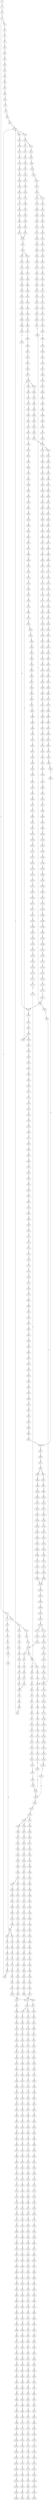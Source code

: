 strict digraph  {
	S0 -> S1 [ label = C ];
	S1 -> S2 [ label = A ];
	S2 -> S3 [ label = C ];
	S3 -> S4 [ label = A ];
	S3 -> S5 [ label = C ];
	S4 -> S6 [ label = C ];
	S5 -> S7 [ label = C ];
	S5 -> S8 [ label = G ];
	S6 -> S9 [ label = G ];
	S7 -> S10 [ label = T ];
	S8 -> S11 [ label = A ];
	S9 -> S12 [ label = C ];
	S10 -> S13 [ label = G ];
	S11 -> S14 [ label = A ];
	S11 -> S15 [ label = G ];
	S12 -> S16 [ label = T ];
	S13 -> S17 [ label = T ];
	S14 -> S18 [ label = T ];
	S15 -> S19 [ label = T ];
	S16 -> S20 [ label = C ];
	S17 -> S21 [ label = C ];
	S18 -> S22 [ label = C ];
	S19 -> S23 [ label = C ];
	S20 -> S24 [ label = C ];
	S21 -> S25 [ label = C ];
	S22 -> S26 [ label = C ];
	S23 -> S27 [ label = C ];
	S24 -> S28 [ label = T ];
	S25 -> S29 [ label = T ];
	S26 -> S30 [ label = T ];
	S27 -> S31 [ label = A ];
	S27 -> S32 [ label = T ];
	S28 -> S33 [ label = A ];
	S29 -> S34 [ label = T ];
	S30 -> S35 [ label = C ];
	S31 -> S36 [ label = G ];
	S32 -> S37 [ label = C ];
	S33 -> S38 [ label = G ];
	S34 -> S39 [ label = G ];
	S35 -> S40 [ label = G ];
	S36 -> S41 [ label = T ];
	S36 -> S42 [ label = C ];
	S37 -> S43 [ label = G ];
	S38 -> S44 [ label = A ];
	S39 -> S45 [ label = A ];
	S39 -> S46 [ label = T ];
	S40 -> S47 [ label = A ];
	S41 -> S48 [ label = A ];
	S42 -> S49 [ label = T ];
	S43 -> S50 [ label = A ];
	S44 -> S51 [ label = A ];
	S45 -> S52 [ label = A ];
	S46 -> S53 [ label = A ];
	S47 -> S54 [ label = A ];
	S48 -> S55 [ label = G ];
	S49 -> S56 [ label = T ];
	S50 -> S57 [ label = A ];
	S51 -> S58 [ label = C ];
	S52 -> S59 [ label = C ];
	S53 -> S60 [ label = G ];
	S54 -> S61 [ label = C ];
	S55 -> S62 [ label = G ];
	S56 -> S63 [ label = C ];
	S57 -> S64 [ label = C ];
	S58 -> S65 [ label = T ];
	S59 -> S66 [ label = T ];
	S60 -> S67 [ label = G ];
	S61 -> S68 [ label = T ];
	S62 -> S69 [ label = G ];
	S63 -> S70 [ label = A ];
	S64 -> S68 [ label = T ];
	S65 -> S71 [ label = T ];
	S66 -> S72 [ label = T ];
	S67 -> S73 [ label = A ];
	S68 -> S74 [ label = T ];
	S69 -> S75 [ label = T ];
	S70 -> S76 [ label = C ];
	S71 -> S77 [ label = C ];
	S72 -> S78 [ label = C ];
	S73 -> S79 [ label = G ];
	S74 -> S80 [ label = C ];
	S75 -> S81 [ label = C ];
	S76 -> S82 [ label = G ];
	S77 -> S83 [ label = A ];
	S78 -> S84 [ label = A ];
	S79 -> S85 [ label = A ];
	S80 -> S86 [ label = A ];
	S81 -> S87 [ label = A ];
	S82 -> S88 [ label = C ];
	S83 -> S89 [ label = A ];
	S84 -> S90 [ label = A ];
	S85 -> S91 [ label = G ];
	S86 -> S92 [ label = A ];
	S87 -> S93 [ label = C ];
	S88 -> S94 [ label = C ];
	S89 -> S95 [ label = C ];
	S90 -> S95 [ label = C ];
	S91 -> S96 [ label = G ];
	S92 -> S95 [ label = C ];
	S93 -> S97 [ label = T ];
	S94 -> S98 [ label = C ];
	S95 -> S99 [ label = C ];
	S95 -> S100 [ label = T ];
	S96 -> S101 [ label = T ];
	S97 -> S102 [ label = C ];
	S98 -> S103 [ label = T ];
	S99 -> S104 [ label = G ];
	S100 -> S105 [ label = G ];
	S101 -> S106 [ label = C ];
	S102 -> S107 [ label = G ];
	S103 -> S108 [ label = T ];
	S104 -> S109 [ label = G ];
	S105 -> S110 [ label = G ];
	S105 -> S111 [ label = C ];
	S106 -> S112 [ label = C ];
	S107 -> S113 [ label = C ];
	S108 -> S114 [ label = C ];
	S109 -> S115 [ label = C ];
	S110 -> S116 [ label = C ];
	S111 -> S117 [ label = C ];
	S112 -> S118 [ label = C ];
	S113 -> S119 [ label = T ];
	S114 -> S120 [ label = A ];
	S115 -> S121 [ label = C ];
	S116 -> S122 [ label = C ];
	S117 -> S123 [ label = C ];
	S118 -> S124 [ label = A ];
	S118 -> S125 [ label = G ];
	S119 -> S126 [ label = T ];
	S120 -> S127 [ label = T ];
	S121 -> S128 [ label = C ];
	S122 -> S129 [ label = C ];
	S123 -> S130 [ label = T ];
	S124 -> S131 [ label = G ];
	S125 -> S132 [ label = G ];
	S126 -> S133 [ label = C ];
	S127 -> S134 [ label = C ];
	S128 -> S135 [ label = A ];
	S129 -> S136 [ label = A ];
	S130 -> S137 [ label = A ];
	S131 -> S138 [ label = A ];
	S132 -> S139 [ label = A ];
	S133 -> S140 [ label = A ];
	S134 -> S141 [ label = C ];
	S135 -> S142 [ label = G ];
	S136 -> S143 [ label = G ];
	S137 -> S144 [ label = G ];
	S138 -> S145 [ label = G ];
	S139 -> S146 [ label = G ];
	S140 -> S147 [ label = T ];
	S141 -> S148 [ label = A ];
	S142 -> S149 [ label = T ];
	S143 -> S150 [ label = G ];
	S144 -> S151 [ label = G ];
	S145 -> S152 [ label = C ];
	S146 -> S153 [ label = G ];
	S147 -> S154 [ label = C ];
	S148 -> S155 [ label = G ];
	S149 -> S156 [ label = T ];
	S150 -> S157 [ label = T ];
	S151 -> S158 [ label = T ];
	S152 -> S159 [ label = C ];
	S153 -> S160 [ label = C ];
	S154 -> S161 [ label = C ];
	S155 -> S162 [ label = A ];
	S156 -> S163 [ label = G ];
	S157 -> S164 [ label = G ];
	S158 -> S165 [ label = G ];
	S159 -> S166 [ label = A ];
	S160 -> S167 [ label = G ];
	S161 -> S168 [ label = A ];
	S162 -> S169 [ label = A ];
	S163 -> S170 [ label = T ];
	S164 -> S171 [ label = C ];
	S164 -> S172 [ label = G ];
	S165 -> S173 [ label = T ];
	S166 -> S174 [ label = C ];
	S167 -> S175 [ label = T ];
	S168 -> S155 [ label = G ];
	S169 -> S176 [ label = C ];
	S170 -> S177 [ label = G ];
	S171 -> S178 [ label = G ];
	S172 -> S179 [ label = G ];
	S173 -> S180 [ label = G ];
	S174 -> S181 [ label = G ];
	S175 -> S182 [ label = G ];
	S176 -> S183 [ label = C ];
	S177 -> S184 [ label = C ];
	S178 -> S185 [ label = C ];
	S179 -> S186 [ label = C ];
	S180 -> S187 [ label = C ];
	S181 -> S188 [ label = G ];
	S182 -> S189 [ label = G ];
	S183 -> S190 [ label = A ];
	S183 -> S191 [ label = G ];
	S184 -> S192 [ label = G ];
	S185 -> S193 [ label = G ];
	S186 -> S194 [ label = T ];
	S187 -> S195 [ label = G ];
	S188 -> S196 [ label = T ];
	S189 -> S197 [ label = T ];
	S190 -> S198 [ label = G ];
	S190 -> S199 [ label = C ];
	S191 -> S200 [ label = G ];
	S192 -> S201 [ label = T ];
	S193 -> S202 [ label = T ];
	S194 -> S203 [ label = T ];
	S195 -> S204 [ label = T ];
	S196 -> S205 [ label = T ];
	S197 -> S206 [ label = A ];
	S198 -> S207 [ label = A ];
	S199 -> S208 [ label = C ];
	S200 -> S209 [ label = A ];
	S201 -> S210 [ label = C ];
	S202 -> S211 [ label = C ];
	S203 -> S212 [ label = C ];
	S204 -> S213 [ label = C ];
	S205 -> S214 [ label = A ];
	S206 -> S215 [ label = T ];
	S207 -> S216 [ label = C ];
	S208 -> S217 [ label = A ];
	S209 -> S218 [ label = C ];
	S210 -> S219 [ label = G ];
	S211 -> S220 [ label = G ];
	S212 -> S221 [ label = G ];
	S213 -> S222 [ label = G ];
	S214 -> S223 [ label = C ];
	S215 -> S224 [ label = G ];
	S216 -> S225 [ label = T ];
	S217 -> S226 [ label = C ];
	S218 -> S227 [ label = G ];
	S219 -> S228 [ label = A ];
	S220 -> S229 [ label = T ];
	S221 -> S230 [ label = A ];
	S222 -> S228 [ label = A ];
	S223 -> S231 [ label = T ];
	S224 -> S232 [ label = A ];
	S225 -> S233 [ label = C ];
	S226 -> S234 [ label = C ];
	S227 -> S235 [ label = C ];
	S228 -> S236 [ label = A ];
	S229 -> S237 [ label = G ];
	S230 -> S238 [ label = A ];
	S231 -> S239 [ label = G ];
	S232 -> S240 [ label = G ];
	S233 -> S241 [ label = C ];
	S234 -> S242 [ label = C ];
	S235 -> S243 [ label = C ];
	S236 -> S244 [ label = C ];
	S237 -> S245 [ label = C ];
	S238 -> S246 [ label = C ];
	S239 -> S247 [ label = C ];
	S240 -> S248 [ label = C ];
	S241 -> S249 [ label = C ];
	S242 -> S250 [ label = C ];
	S243 -> S251 [ label = C ];
	S244 -> S252 [ label = C ];
	S244 -> S253 [ label = A ];
	S245 -> S254 [ label = A ];
	S246 -> S255 [ label = A ];
	S247 -> S256 [ label = A ];
	S248 -> S257 [ label = G ];
	S249 -> S258 [ label = A ];
	S250 -> S259 [ label = T ];
	S251 -> S260 [ label = A ];
	S252 -> S261 [ label = T ];
	S253 -> S262 [ label = C ];
	S254 -> S263 [ label = T ];
	S255 -> S264 [ label = C ];
	S256 -> S265 [ label = G ];
	S257 -> S266 [ label = G ];
	S258 -> S267 [ label = T ];
	S259 -> S268 [ label = T ];
	S260 -> S269 [ label = T ];
	S261 -> S270 [ label = T ];
	S262 -> S271 [ label = C ];
	S263 -> S272 [ label = C ];
	S264 -> S273 [ label = G ];
	S265 -> S274 [ label = A ];
	S266 -> S275 [ label = T ];
	S267 -> S276 [ label = C ];
	S268 -> S277 [ label = C ];
	S269 -> S278 [ label = C ];
	S270 -> S279 [ label = C ];
	S271 -> S280 [ label = C ];
	S272 -> S281 [ label = C ];
	S273 -> S282 [ label = C ];
	S274 -> S283 [ label = C ];
	S275 -> S284 [ label = C ];
	S276 -> S285 [ label = T ];
	S277 -> S286 [ label = C ];
	S277 -> S287 [ label = G ];
	S278 -> S288 [ label = G ];
	S279 -> S289 [ label = G ];
	S280 -> S290 [ label = G ];
	S281 -> S291 [ label = G ];
	S282 -> S292 [ label = G ];
	S283 -> S293 [ label = G ];
	S284 -> S294 [ label = G ];
	S285 -> S295 [ label = G ];
	S286 -> S296 [ label = T ];
	S287 -> S297 [ label = A ];
	S288 -> S298 [ label = T ];
	S289 -> S299 [ label = T ];
	S290 -> S300 [ label = T ];
	S291 -> S301 [ label = C ];
	S292 -> S302 [ label = C ];
	S293 -> S303 [ label = G ];
	S294 -> S304 [ label = C ];
	S295 -> S305 [ label = C ];
	S296 -> S306 [ label = G ];
	S297 -> S307 [ label = T ];
	S298 -> S308 [ label = C ];
	S299 -> S309 [ label = A ];
	S300 -> S310 [ label = A ];
	S301 -> S311 [ label = A ];
	S302 -> S312 [ label = A ];
	S303 -> S313 [ label = A ];
	S304 -> S314 [ label = A ];
	S305 -> S315 [ label = C ];
	S306 -> S316 [ label = T ];
	S307 -> S317 [ label = C ];
	S308 -> S318 [ label = C ];
	S309 -> S319 [ label = C ];
	S310 -> S320 [ label = C ];
	S311 -> S321 [ label = C ];
	S312 -> S322 [ label = C ];
	S313 -> S323 [ label = C ];
	S314 -> S324 [ label = C ];
	S315 -> S325 [ label = A ];
	S316 -> S326 [ label = C ];
	S317 -> S327 [ label = G ];
	S318 -> S328 [ label = T ];
	S319 -> S329 [ label = T ];
	S320 -> S330 [ label = G ];
	S321 -> S331 [ label = G ];
	S322 -> S332 [ label = G ];
	S323 -> S333 [ label = A ];
	S324 -> S334 [ label = G ];
	S325 -> S335 [ label = G ];
	S326 -> S336 [ label = C ];
	S327 -> S337 [ label = T ];
	S328 -> S338 [ label = C ];
	S329 -> S339 [ label = T ];
	S330 -> S340 [ label = T ];
	S331 -> S341 [ label = T ];
	S332 -> S342 [ label = T ];
	S333 -> S343 [ label = C ];
	S334 -> S344 [ label = C ];
	S335 -> S345 [ label = T ];
	S336 -> S346 [ label = T ];
	S337 -> S347 [ label = T ];
	S338 -> S348 [ label = T ];
	S339 -> S349 [ label = C ];
	S340 -> S350 [ label = C ];
	S341 -> S351 [ label = C ];
	S342 -> S352 [ label = C ];
	S343 -> S353 [ label = A ];
	S344 -> S354 [ label = G ];
	S345 -> S355 [ label = C ];
	S346 -> S356 [ label = T ];
	S347 -> S357 [ label = T ];
	S348 -> S358 [ label = T ];
	S349 -> S359 [ label = A ];
	S350 -> S360 [ label = C ];
	S351 -> S361 [ label = G ];
	S352 -> S362 [ label = C ];
	S353 -> S363 [ label = C ];
	S354 -> S364 [ label = C ];
	S355 -> S365 [ label = G ];
	S356 -> S39 [ label = G ];
	S357 -> S366 [ label = G ];
	S358 -> S367 [ label = C ];
	S359 -> S368 [ label = A ];
	S360 -> S369 [ label = A ];
	S361 -> S370 [ label = A ];
	S362 -> S371 [ label = A ];
	S363 -> S372 [ label = C ];
	S364 -> S373 [ label = G ];
	S365 -> S374 [ label = T ];
	S366 -> S375 [ label = T ];
	S367 -> S376 [ label = T ];
	S368 -> S377 [ label = G ];
	S369 -> S378 [ label = G ];
	S370 -> S379 [ label = G ];
	S371 -> S380 [ label = G ];
	S372 -> S381 [ label = T ];
	S373 -> S382 [ label = G ];
	S374 -> S383 [ label = A ];
	S375 -> S384 [ label = A ];
	S376 -> S385 [ label = C ];
	S377 -> S386 [ label = C ];
	S378 -> S387 [ label = C ];
	S379 -> S388 [ label = C ];
	S380 -> S389 [ label = C ];
	S381 -> S390 [ label = C ];
	S382 -> S391 [ label = C ];
	S383 -> S392 [ label = A ];
	S384 -> S393 [ label = G ];
	S385 -> S394 [ label = G ];
	S386 -> S395 [ label = G ];
	S387 -> S396 [ label = G ];
	S388 -> S397 [ label = G ];
	S389 -> S398 [ label = T ];
	S389 -> S396 [ label = G ];
	S390 -> S399 [ label = T ];
	S391 -> S400 [ label = T ];
	S392 -> S401 [ label = G ];
	S393 -> S402 [ label = G ];
	S394 -> S403 [ label = G ];
	S395 -> S404 [ label = A ];
	S396 -> S405 [ label = A ];
	S397 -> S406 [ label = A ];
	S398 -> S407 [ label = T ];
	S399 -> S408 [ label = A ];
	S400 -> S409 [ label = G ];
	S401 -> S410 [ label = A ];
	S402 -> S411 [ label = A ];
	S403 -> S412 [ label = A ];
	S404 -> S413 [ label = G ];
	S405 -> S414 [ label = G ];
	S406 -> S415 [ label = G ];
	S407 -> S63 [ label = C ];
	S408 -> S416 [ label = G ];
	S409 -> S417 [ label = G ];
	S410 -> S418 [ label = C ];
	S411 -> S419 [ label = A ];
	S412 -> S420 [ label = G ];
	S413 -> S421 [ label = T ];
	S414 -> S422 [ label = T ];
	S415 -> S423 [ label = T ];
	S416 -> S424 [ label = A ];
	S417 -> S425 [ label = A ];
	S418 -> S426 [ label = G ];
	S419 -> S427 [ label = A ];
	S420 -> S428 [ label = A ];
	S421 -> S429 [ label = C ];
	S422 -> S430 [ label = C ];
	S423 -> S431 [ label = C ];
	S424 -> S432 [ label = A ];
	S425 -> S433 [ label = A ];
	S426 -> S434 [ label = G ];
	S427 -> S435 [ label = G ];
	S428 -> S436 [ label = G ];
	S429 -> S437 [ label = C ];
	S430 -> S438 [ label = C ];
	S430 -> S439 [ label = T ];
	S431 -> S440 [ label = G ];
	S432 -> S441 [ label = C ];
	S433 -> S442 [ label = T ];
	S434 -> S443 [ label = C ];
	S435 -> S444 [ label = G ];
	S436 -> S445 [ label = G ];
	S437 -> S446 [ label = C ];
	S438 -> S446 [ label = C ];
	S439 -> S447 [ label = C ];
	S440 -> S448 [ label = A ];
	S441 -> S449 [ label = G ];
	S442 -> S450 [ label = G ];
	S443 -> S451 [ label = T ];
	S444 -> S452 [ label = T ];
	S445 -> S453 [ label = T ];
	S446 -> S454 [ label = T ];
	S446 -> S455 [ label = G ];
	S447 -> S456 [ label = G ];
	S448 -> S457 [ label = A ];
	S449 -> S458 [ label = A ];
	S450 -> S459 [ label = G ];
	S451 -> S460 [ label = C ];
	S452 -> S461 [ label = C ];
	S453 -> S462 [ label = C ];
	S454 -> S463 [ label = C ];
	S455 -> S464 [ label = C ];
	S456 -> S465 [ label = T ];
	S457 -> S466 [ label = C ];
	S458 -> S467 [ label = G ];
	S459 -> S468 [ label = G ];
	S460 -> S469 [ label = T ];
	S461 -> S470 [ label = C ];
	S462 -> S112 [ label = C ];
	S463 -> S471 [ label = C ];
	S464 -> S472 [ label = C ];
	S465 -> S473 [ label = C ];
	S466 -> S474 [ label = C ];
	S467 -> S475 [ label = G ];
	S468 -> S476 [ label = G ];
	S469 -> S477 [ label = C ];
	S470 -> S478 [ label = C ];
	S471 -> S479 [ label = G ];
	S472 -> S480 [ label = T ];
	S473 -> S481 [ label = T ];
	S474 -> S482 [ label = T ];
	S475 -> S483 [ label = T ];
	S476 -> S484 [ label = T ];
	S477 -> S485 [ label = G ];
	S478 -> S486 [ label = G ];
	S479 -> S487 [ label = G ];
	S480 -> S488 [ label = G ];
	S481 -> S489 [ label = G ];
	S482 -> S490 [ label = G ];
	S483 -> S491 [ label = G ];
	S484 -> S492 [ label = C ];
	S485 -> S493 [ label = A ];
	S486 -> S494 [ label = A ];
	S487 -> S495 [ label = T ];
	S488 -> S496 [ label = T ];
	S489 -> S497 [ label = T ];
	S490 -> S498 [ label = T ];
	S491 -> S499 [ label = T ];
	S492 -> S500 [ label = C ];
	S493 -> S501 [ label = A ];
	S494 -> S502 [ label = A ];
	S495 -> S503 [ label = C ];
	S496 -> S504 [ label = C ];
	S497 -> S505 [ label = T ];
	S498 -> S506 [ label = C ];
	S499 -> S507 [ label = C ];
	S500 -> S508 [ label = G ];
	S501 -> S509 [ label = G ];
	S502 -> S510 [ label = G ];
	S503 -> S511 [ label = T ];
	S504 -> S512 [ label = G ];
	S505 -> S513 [ label = C ];
	S506 -> S514 [ label = G ];
	S507 -> S515 [ label = C ];
	S508 -> S516 [ label = C ];
	S509 -> S517 [ label = T ];
	S510 -> S518 [ label = T ];
	S511 -> S519 [ label = G ];
	S512 -> S520 [ label = C ];
	S513 -> S521 [ label = C ];
	S514 -> S522 [ label = C ];
	S515 -> S523 [ label = C ];
	S516 -> S524 [ label = C ];
	S517 -> S525 [ label = C ];
	S518 -> S526 [ label = C ];
	S519 -> S527 [ label = G ];
	S520 -> S528 [ label = G ];
	S521 -> S529 [ label = G ];
	S522 -> S530 [ label = G ];
	S523 -> S531 [ label = T ];
	S524 -> S532 [ label = G ];
	S525 -> S533 [ label = G ];
	S526 -> S534 [ label = G ];
	S527 -> S535 [ label = A ];
	S528 -> S536 [ label = C ];
	S529 -> S537 [ label = T ];
	S530 -> S536 [ label = C ];
	S531 -> S538 [ label = G ];
	S532 -> S539 [ label = G ];
	S533 -> S540 [ label = C ];
	S534 -> S541 [ label = A ];
	S535 -> S542 [ label = G ];
	S536 -> S543 [ label = G ];
	S536 -> S544 [ label = A ];
	S537 -> S545 [ label = G ];
	S538 -> S546 [ label = T ];
	S539 -> S547 [ label = A ];
	S540 -> S548 [ label = G ];
	S541 -> S549 [ label = G ];
	S542 -> S550 [ label = G ];
	S543 -> S551 [ label = A ];
	S544 -> S552 [ label = A ];
	S545 -> S553 [ label = G ];
	S546 -> S554 [ label = C ];
	S547 -> S555 [ label = A ];
	S548 -> S556 [ label = G ];
	S549 -> S557 [ label = G ];
	S550 -> S558 [ label = G ];
	S551 -> S559 [ label = G ];
	S552 -> S560 [ label = C ];
	S553 -> S561 [ label = C ];
	S554 -> S562 [ label = C ];
	S555 -> S563 [ label = C ];
	S556 -> S564 [ label = C ];
	S557 -> S565 [ label = T ];
	S558 -> S566 [ label = T ];
	S559 -> S567 [ label = C ];
	S560 -> S568 [ label = C ];
	S561 -> S569 [ label = C ];
	S562 -> S570 [ label = T ];
	S563 -> S571 [ label = T ];
	S564 -> S572 [ label = T ];
	S565 -> S573 [ label = A ];
	S566 -> S574 [ label = G ];
	S567 -> S575 [ label = A ];
	S568 -> S576 [ label = C ];
	S569 -> S577 [ label = C ];
	S570 -> S578 [ label = A ];
	S571 -> S579 [ label = G ];
	S572 -> S580 [ label = A ];
	S573 -> S581 [ label = T ];
	S574 -> S582 [ label = T ];
	S575 -> S583 [ label = G ];
	S576 -> S584 [ label = G ];
	S577 -> S585 [ label = G ];
	S578 -> S586 [ label = C ];
	S579 -> S587 [ label = C ];
	S580 -> S588 [ label = T ];
	S581 -> S589 [ label = A ];
	S582 -> S590 [ label = T ];
	S583 -> S591 [ label = T ];
	S584 -> S592 [ label = T ];
	S585 -> S593 [ label = T ];
	S586 -> S594 [ label = T ];
	S587 -> S595 [ label = A ];
	S588 -> S596 [ label = A ];
	S589 -> S597 [ label = A ];
	S590 -> S598 [ label = C ];
	S591 -> S599 [ label = G ];
	S592 -> S600 [ label = A ];
	S593 -> S601 [ label = C ];
	S594 -> S602 [ label = A ];
	S595 -> S603 [ label = A ];
	S596 -> S604 [ label = G ];
	S597 -> S605 [ label = G ];
	S598 -> S606 [ label = C ];
	S599 -> S607 [ label = C ];
	S600 -> S608 [ label = C ];
	S601 -> S609 [ label = C ];
	S602 -> S610 [ label = C ];
	S603 -> S611 [ label = C ];
	S604 -> S612 [ label = T ];
	S605 -> S613 [ label = T ];
	S606 -> S614 [ label = A ];
	S607 -> S615 [ label = A ];
	S608 -> S616 [ label = A ];
	S609 -> S617 [ label = A ];
	S610 -> S618 [ label = C ];
	S611 -> S619 [ label = C ];
	S612 -> S620 [ label = A ];
	S613 -> S621 [ label = C ];
	S614 -> S622 [ label = G ];
	S615 -> S623 [ label = A ];
	S616 -> S624 [ label = G ];
	S617 -> S625 [ label = G ];
	S618 -> S626 [ label = A ];
	S619 -> S627 [ label = A ];
	S620 -> S628 [ label = G ];
	S621 -> S629 [ label = G ];
	S622 -> S630 [ label = C ];
	S623 -> S631 [ label = C ];
	S624 -> S632 [ label = C ];
	S625 -> S633 [ label = T ];
	S626 -> S634 [ label = G ];
	S627 -> S635 [ label = G ];
	S628 -> S636 [ label = C ];
	S629 -> S637 [ label = T ];
	S630 -> S638 [ label = A ];
	S631 -> S639 [ label = A ];
	S632 -> S640 [ label = A ];
	S633 -> S641 [ label = A ];
	S634 -> S642 [ label = G ];
	S635 -> S643 [ label = A ];
	S636 -> S644 [ label = C ];
	S637 -> S645 [ label = G ];
	S638 -> S646 [ label = G ];
	S639 -> S647 [ label = G ];
	S640 -> S648 [ label = G ];
	S641 -> S649 [ label = G ];
	S642 -> S650 [ label = A ];
	S643 -> S651 [ label = A ];
	S644 -> S652 [ label = G ];
	S645 -> S653 [ label = G ];
	S646 -> S654 [ label = A ];
	S647 -> S655 [ label = C ];
	S648 -> S656 [ label = G ];
	S649 -> S657 [ label = C ];
	S650 -> S658 [ label = G ];
	S651 -> S659 [ label = C ];
	S652 -> S660 [ label = A ];
	S653 -> S661 [ label = T ];
	S654 -> S662 [ label = T ];
	S655 -> S663 [ label = T ];
	S656 -> S664 [ label = T ];
	S657 -> S665 [ label = T ];
	S658 -> S666 [ label = A ];
	S659 -> S667 [ label = A ];
	S660 -> S668 [ label = A ];
	S661 -> S669 [ label = A ];
	S662 -> S670 [ label = A ];
	S663 -> S671 [ label = A ];
	S664 -> S672 [ label = G ];
	S665 -> S673 [ label = C ];
	S666 -> S674 [ label = G ];
	S667 -> S675 [ label = G ];
	S668 -> S676 [ label = A ];
	S669 -> S677 [ label = C ];
	S670 -> S678 [ label = A ];
	S671 -> S679 [ label = C ];
	S672 -> S680 [ label = C ];
	S673 -> S681 [ label = C ];
	S674 -> S682 [ label = T ];
	S675 -> S683 [ label = C ];
	S676 -> S684 [ label = C ];
	S677 -> S685 [ label = C ];
	S678 -> S686 [ label = A ];
	S679 -> S687 [ label = G ];
	S680 -> S688 [ label = A ];
	S681 -> S689 [ label = A ];
	S682 -> S690 [ label = C ];
	S683 -> S691 [ label = C ];
	S684 -> S692 [ label = C ];
	S685 -> S693 [ label = G ];
	S686 -> S694 [ label = A ];
	S687 -> S695 [ label = A ];
	S688 -> S696 [ label = C ];
	S689 -> S697 [ label = C ];
	S690 -> S698 [ label = A ];
	S691 -> S699 [ label = G ];
	S692 -> S700 [ label = C ];
	S693 -> S701 [ label = G ];
	S694 -> S702 [ label = A ];
	S695 -> S703 [ label = G ];
	S696 -> S704 [ label = G ];
	S697 -> S705 [ label = C ];
	S698 -> S706 [ label = G ];
	S699 -> S707 [ label = T ];
	S700 -> S708 [ label = C ];
	S701 -> S709 [ label = T ];
	S702 -> S710 [ label = C ];
	S703 -> S711 [ label = A ];
	S704 -> S712 [ label = C ];
	S705 -> S713 [ label = G ];
	S706 -> S714 [ label = G ];
	S707 -> S715 [ label = C ];
	S708 -> S716 [ label = G ];
	S709 -> S717 [ label = G ];
	S710 -> S718 [ label = T ];
	S711 -> S719 [ label = A ];
	S712 -> S720 [ label = G ];
	S713 -> S721 [ label = G ];
	S714 -> S722 [ label = A ];
	S715 -> S723 [ label = C ];
	S716 -> S724 [ label = A ];
	S717 -> S725 [ label = G ];
	S718 -> S726 [ label = T ];
	S719 -> S727 [ label = C ];
	S720 -> S728 [ label = G ];
	S721 -> S729 [ label = A ];
	S722 -> S730 [ label = C ];
	S723 -> S731 [ label = T ];
	S724 -> S732 [ label = C ];
	S725 -> S733 [ label = T ];
	S726 -> S734 [ label = T ];
	S727 -> S735 [ label = T ];
	S728 -> S736 [ label = T ];
	S729 -> S737 [ label = C ];
	S730 -> S738 [ label = C ];
	S731 -> S739 [ label = C ];
	S732 -> S740 [ label = T ];
	S733 -> S741 [ label = T ];
	S734 -> S742 [ label = G ];
	S735 -> S743 [ label = G ];
	S736 -> S744 [ label = G ];
	S737 -> S745 [ label = G ];
	S738 -> S746 [ label = A ];
	S739 -> S747 [ label = T ];
	S740 -> S748 [ label = A ];
	S741 -> S749 [ label = A ];
	S742 -> S750 [ label = C ];
	S743 -> S751 [ label = G ];
	S744 -> S752 [ label = C ];
	S745 -> S753 [ label = T ];
	S746 -> S754 [ label = G ];
	S747 -> S755 [ label = G ];
	S748 -> S756 [ label = G ];
	S749 -> S757 [ label = G ];
	S750 -> S758 [ label = C ];
	S751 -> S759 [ label = C ];
	S752 -> S760 [ label = C ];
	S753 -> S761 [ label = C ];
	S754 -> S762 [ label = T ];
	S755 -> S763 [ label = T ];
	S756 -> S764 [ label = A ];
	S757 -> S765 [ label = A ];
	S758 -> S766 [ label = G ];
	S759 -> S767 [ label = G ];
	S760 -> S768 [ label = G ];
	S761 -> S769 [ label = G ];
	S762 -> S770 [ label = C ];
	S763 -> S771 [ label = C ];
	S764 -> S772 [ label = A ];
	S765 -> S773 [ label = A ];
	S766 -> S774 [ label = T ];
	S767 -> S775 [ label = C ];
	S768 -> S776 [ label = C ];
	S769 -> S777 [ label = T ];
	S770 -> S778 [ label = T ];
	S771 -> S779 [ label = G ];
	S772 -> S780 [ label = T ];
	S773 -> S781 [ label = G ];
	S774 -> S782 [ label = A ];
	S775 -> S783 [ label = A ];
	S776 -> S784 [ label = A ];
	S777 -> S785 [ label = G ];
	S778 -> S786 [ label = C ];
	S779 -> S787 [ label = T ];
	S780 -> S788 [ label = C ];
	S781 -> S789 [ label = G ];
	S782 -> S790 [ label = G ];
	S783 -> S791 [ label = G ];
	S784 -> S792 [ label = A ];
	S785 -> S793 [ label = A ];
	S786 -> S794 [ label = T ];
	S787 -> S795 [ label = G ];
	S788 -> S796 [ label = G ];
	S789 -> S797 [ label = G ];
	S790 -> S798 [ label = C ];
	S791 -> S799 [ label = C ];
	S792 -> S800 [ label = C ];
	S793 -> S801 [ label = C ];
	S794 -> S802 [ label = G ];
	S795 -> S803 [ label = G ];
	S796 -> S804 [ label = G ];
	S797 -> S805 [ label = G ];
	S798 -> S806 [ label = C ];
	S799 -> S807 [ label = G ];
	S800 -> S808 [ label = C ];
	S801 -> S809 [ label = C ];
	S802 -> S810 [ label = T ];
	S803 -> S811 [ label = T ];
	S804 -> S812 [ label = G ];
	S805 -> S813 [ label = G ];
	S806 -> S814 [ label = G ];
	S807 -> S815 [ label = G ];
	S808 -> S816 [ label = A ];
	S809 -> S817 [ label = G ];
	S810 -> S818 [ label = A ];
	S811 -> S819 [ label = A ];
	S812 -> S820 [ label = T ];
	S813 -> S821 [ label = T ];
	S814 -> S822 [ label = G ];
	S815 -> S823 [ label = G ];
	S816 -> S824 [ label = G ];
	S817 -> S825 [ label = G ];
	S820 -> S826 [ label = A ];
	S821 -> S827 [ label = C ];
	S822 -> S828 [ label = T ];
	S823 -> S829 [ label = T ];
	S824 -> S830 [ label = T ];
	S825 -> S831 [ label = T ];
	S826 -> S832 [ label = T ];
	S827 -> S833 [ label = C ];
	S828 -> S834 [ label = G ];
	S829 -> S835 [ label = G ];
	S830 -> S836 [ label = C ];
	S831 -> S837 [ label = C ];
	S832 -> S838 [ label = C ];
	S833 -> S839 [ label = G ];
	S834 -> S840 [ label = A ];
	S835 -> S841 [ label = C ];
	S836 -> S842 [ label = G ];
	S837 -> S843 [ label = G ];
	S838 -> S844 [ label = C ];
	S839 -> S845 [ label = T ];
	S840 -> S846 [ label = C ];
	S841 -> S847 [ label = C ];
	S842 -> S848 [ label = C ];
	S843 -> S849 [ label = C ];
	S844 -> S850 [ label = C ];
	S845 -> S851 [ label = C ];
	S846 -> S852 [ label = G ];
	S847 -> S853 [ label = G ];
	S848 -> S854 [ label = G ];
	S849 -> S855 [ label = G ];
	S850 -> S856 [ label = G ];
	S851 -> S857 [ label = G ];
	S852 -> S858 [ label = T ];
	S853 -> S859 [ label = C ];
	S854 -> S860 [ label = C ];
	S855 -> S861 [ label = T ];
	S856 -> S862 [ label = A ];
	S857 -> S863 [ label = G ];
	S858 -> S864 [ label = G ];
	S859 -> S865 [ label = C ];
	S860 -> S866 [ label = A ];
	S861 -> S867 [ label = A ];
	S862 -> S868 [ label = A ];
	S863 -> S869 [ label = A ];
	S864 -> S870 [ label = G ];
	S865 -> S871 [ label = G ];
	S866 -> S872 [ label = G ];
	S867 -> S873 [ label = G ];
	S868 -> S874 [ label = A ];
	S869 -> S875 [ label = A ];
	S870 -> S876 [ label = G ];
	S871 -> S877 [ label = G ];
	S872 -> S878 [ label = C ];
	S873 -> S879 [ label = C ];
	S874 -> S880 [ label = G ];
	S875 -> S881 [ label = C ];
	S876 -> S882 [ label = T ];
	S877 -> S883 [ label = T ];
	S878 -> S884 [ label = C ];
	S879 -> S885 [ label = C ];
	S880 -> S886 [ label = T ];
	S881 -> S887 [ label = T ];
	S882 -> S888 [ label = A ];
	S883 -> S889 [ label = G ];
	S884 -> S890 [ label = G ];
	S885 -> S891 [ label = G ];
	S886 -> S892 [ label = G ];
	S887 -> S893 [ label = A ];
	S888 -> S894 [ label = C ];
	S889 -> S895 [ label = G ];
	S890 -> S896 [ label = G ];
	S891 -> S897 [ label = C ];
	S892 -> S898 [ label = T ];
	S893 -> S899 [ label = C ];
	S894 -> S900 [ label = T ];
	S895 -> S901 [ label = T ];
	S896 -> S902 [ label = T ];
	S897 -> S903 [ label = T ];
	S898 -> S904 [ label = C ];
	S899 -> S905 [ label = A ];
	S900 -> S906 [ label = A ];
	S901 -> S907 [ label = G ];
	S902 -> S908 [ label = G ];
	S903 -> S909 [ label = G ];
	S904 -> S910 [ label = G ];
	S905 -> S911 [ label = A ];
	S906 -> S912 [ label = T ];
	S907 -> S913 [ label = G ];
	S908 -> S914 [ label = G ];
	S909 -> S915 [ label = G ];
	S910 -> S916 [ label = T ];
	S911 -> S917 [ label = C ];
	S912 -> S918 [ label = T ];
	S913 -> S919 [ label = A ];
	S914 -> S920 [ label = A ];
	S915 -> S921 [ label = A ];
	S916 -> S922 [ label = C ];
	S917 -> S923 [ label = G ];
	S918 -> S924 [ label = G ];
	S919 -> S925 [ label = A ];
	S920 -> S926 [ label = A ];
	S921 -> S927 [ label = A ];
	S922 -> S928 [ label = G ];
	S923 -> S929 [ label = A ];
	S924 -> S930 [ label = G ];
	S925 -> S931 [ label = C ];
	S926 -> S932 [ label = G ];
	S927 -> S933 [ label = G ];
	S928 -> S934 [ label = G ];
	S929 -> S935 [ label = A ];
	S930 -> S936 [ label = A ];
	S931 -> S937 [ label = C ];
	S932 -> S938 [ label = A ];
	S933 -> S939 [ label = A ];
	S934 -> S940 [ label = A ];
	S935 -> S941 [ label = A ];
	S936 -> S942 [ label = A ];
	S937 -> S943 [ label = T ];
	S938 -> S944 [ label = A ];
	S939 -> S945 [ label = A ];
	S940 -> S946 [ label = A ];
	S941 -> S947 [ label = A ];
	S942 -> S948 [ label = C ];
	S943 -> S949 [ label = C ];
	S944 -> S950 [ label = C ];
	S945 -> S951 [ label = C ];
	S946 -> S952 [ label = C ];
	S947 -> S953 [ label = C ];
	S948 -> S954 [ label = G ];
	S949 -> S955 [ label = G ];
	S950 -> S956 [ label = G ];
	S951 -> S956 [ label = G ];
	S952 -> S957 [ label = A ];
	S953 -> S958 [ label = A ];
	S954 -> S959 [ label = G ];
	S955 -> S960 [ label = G ];
	S956 -> S961 [ label = G ];
	S957 -> S962 [ label = G ];
	S958 -> S963 [ label = G ];
	S959 -> S964 [ label = T ];
	S960 -> S965 [ label = C ];
	S961 -> S966 [ label = C ];
	S962 -> S967 [ label = G ];
	S963 -> S968 [ label = A ];
	S964 -> S969 [ label = A ];
	S965 -> S970 [ label = A ];
	S966 -> S971 [ label = A ];
	S967 -> S972 [ label = A ];
	S968 -> S973 [ label = A ];
	S969 -> S974 [ label = C ];
	S970 -> S975 [ label = C ];
	S971 -> S976 [ label = C ];
	S972 -> S977 [ label = A ];
	S973 -> S978 [ label = G ];
	S974 -> S979 [ label = G ];
	S975 -> S980 [ label = G ];
	S976 -> S981 [ label = C ];
	S976 -> S982 [ label = T ];
	S977 -> S983 [ label = T ];
	S978 -> S984 [ label = G ];
	S979 -> S985 [ label = A ];
	S980 -> S986 [ label = C ];
	S981 -> S987 [ label = G ];
	S982 -> S988 [ label = G ];
	S983 -> S989 [ label = A ];
	S984 -> S990 [ label = G ];
	S985 -> S991 [ label = A ];
	S986 -> S992 [ label = G ];
	S987 -> S993 [ label = G ];
	S988 -> S994 [ label = G ];
	S989 -> S995 [ label = G ];
	S990 -> S996 [ label = G ];
	S991 -> S997 [ label = G ];
	S992 -> S998 [ label = C ];
	S993 -> S999 [ label = G ];
	S994 -> S1000 [ label = G ];
	S995 -> S1001 [ label = T ];
	S996 -> S1002 [ label = T ];
	S997 -> S1003 [ label = A ];
	S998 -> S1004 [ label = G ];
	S999 -> S1005 [ label = A ];
	S1000 -> S1006 [ label = A ];
	S1001 -> S1007 [ label = C ];
	S1002 -> S1008 [ label = C ];
	S1003 -> S1009 [ label = A ];
	S1004 -> S1010 [ label = C ];
	S1005 -> S1011 [ label = A ];
	S1006 -> S1012 [ label = A ];
	S1007 -> S1013 [ label = T ];
	S1008 -> S1014 [ label = T ];
	S1009 -> S1015 [ label = G ];
	S1010 -> S1016 [ label = G ];
	S1011 -> S1017 [ label = T ];
	S1012 -> S1018 [ label = C ];
	S1013 -> S1019 [ label = C ];
	S1014 -> S1020 [ label = C ];
	S1015 -> S1021 [ label = T ];
	S1016 -> S1022 [ label = T ];
	S1017 -> S1023 [ label = T ];
	S1018 -> S1024 [ label = T ];
	S1019 -> S1025 [ label = T ];
	S1020 -> S1026 [ label = T ];
	S1021 -> S1027 [ label = G ];
	S1022 -> S1028 [ label = C ];
	S1023 -> S1029 [ label = G ];
	S1024 -> S1030 [ label = G ];
	S1025 -> S1031 [ label = C ];
	S1026 -> S1032 [ label = C ];
	S1027 -> S1033 [ label = T ];
	S1028 -> S1034 [ label = G ];
	S1029 -> S1035 [ label = A ];
	S1030 -> S1036 [ label = G ];
	S1031 -> S1037 [ label = T ];
	S1032 -> S1038 [ label = G ];
	S1033 -> S1039 [ label = C ];
	S1034 -> S1040 [ label = A ];
	S1035 -> S1041 [ label = A ];
	S1036 -> S1042 [ label = A ];
	S1037 -> S1043 [ label = G ];
	S1038 -> S1044 [ label = T ];
	S1039 -> S1045 [ label = C ];
	S1040 -> S1046 [ label = C ];
	S1041 -> S1047 [ label = C ];
	S1042 -> S1048 [ label = C ];
	S1043 -> S1049 [ label = A ];
	S1044 -> S1050 [ label = G ];
	S1045 -> S1051 [ label = T ];
	S1046 -> S1052 [ label = G ];
	S1047 -> S1053 [ label = C ];
	S1048 -> S1054 [ label = C ];
	S1049 -> S1055 [ label = G ];
	S1050 -> S1056 [ label = G ];
	S1051 -> S1057 [ label = G ];
	S1052 -> S1058 [ label = C ];
	S1053 -> S1059 [ label = C ];
	S1054 -> S1060 [ label = C ];
	S1055 -> S1061 [ label = T ];
	S1056 -> S1062 [ label = T ];
	S1057 -> S1063 [ label = G ];
	S1058 -> S1064 [ label = G ];
	S1059 -> S1065 [ label = G ];
	S1060 -> S1066 [ label = G ];
	S1061 -> S1067 [ label = A ];
	S1062 -> S1068 [ label = A ];
	S1063 -> S1069 [ label = C ];
	S1064 -> S1070 [ label = C ];
	S1065 -> S1071 [ label = T ];
	S1066 -> S1072 [ label = T ];
	S1069 -> S1073 [ label = C ];
	S1070 -> S1074 [ label = C ];
	S1071 -> S1075 [ label = C ];
	S1072 -> S1076 [ label = C ];
	S1073 -> S1077 [ label = T ];
	S1074 -> S1078 [ label = T ];
	S1075 -> S1079 [ label = T ];
	S1076 -> S1080 [ label = T ];
	S1077 -> S1081 [ label = G ];
	S1078 -> S1082 [ label = C ];
	S1079 -> S1083 [ label = C ];
	S1080 -> S1084 [ label = C ];
	S1081 -> S1085 [ label = G ];
	S1082 -> S1086 [ label = G ];
	S1083 -> S1087 [ label = G ];
	S1084 -> S1087 [ label = G ];
	S1085 -> S1088 [ label = G ];
	S1086 -> S1089 [ label = G ];
	S1087 -> S1090 [ label = G ];
	S1088 -> S1091 [ label = T ];
	S1089 -> S1092 [ label = G ];
	S1090 -> S1093 [ label = C ];
	S1091 -> S1094 [ label = C ];
	S1092 -> S1095 [ label = C ];
	S1093 -> S1096 [ label = A ];
	S1094 -> S1097 [ label = C ];
	S1095 -> S1098 [ label = T ];
	S1096 -> S1099 [ label = C ];
	S1097 -> S1100 [ label = C ];
	S1098 -> S1101 [ label = C ];
	S1099 -> S1102 [ label = C ];
	S1100 -> S1103 [ label = G ];
	S1101 -> S1104 [ label = A ];
	S1102 -> S1105 [ label = G ];
	S1103 -> S1106 [ label = A ];
	S1104 -> S1107 [ label = C ];
	S1105 -> S1108 [ label = A ];
	S1106 -> S1109 [ label = G ];
	S1107 -> S1110 [ label = G ];
	S1108 -> S1111 [ label = G ];
	S1108 -> S1112 [ label = A ];
	S1109 -> S1113 [ label = T ];
	S1110 -> S1114 [ label = T ];
	S1111 -> S1115 [ label = T ];
	S1112 -> S1116 [ label = T ];
	S1113 -> S1117 [ label = C ];
	S1114 -> S1118 [ label = C ];
	S1115 -> S1119 [ label = C ];
	S1116 -> S1120 [ label = G ];
	S1117 -> S1121 [ label = C ];
	S1118 -> S1122 [ label = C ];
	S1119 -> S27 [ label = C ];
	S1120 -> S1123 [ label = T ];
	S1121 -> S1124 [ label = A ];
	S1122 -> S1125 [ label = A ];
	S1123 -> S1126 [ label = A ];
	S1124 -> S36 [ label = G ];
	S1125 -> S1127 [ label = G ];
	S1126 -> S1128 [ label = G ];
	S1127 -> S389 [ label = C ];
	S1128 -> S1129 [ label = T ];
	S1129 -> S1130 [ label = T ];
	S1130 -> S1131 [ label = T ];
	S1131 -> S1132 [ label = C ];
	S1132 -> S1133 [ label = A ];
	S1133 -> S1134 [ label = C ];
	S1134 -> S1135 [ label = T ];
	S1135 -> S1136 [ label = C ];
	S1136 -> S1137 [ label = C ];
	S1137 -> S1138 [ label = T ];
	S1138 -> S1139 [ label = T ];
	S1139 -> S1140 [ label = T ];
	S1140 -> S1141 [ label = C ];
	S1141 -> S1142 [ label = A ];
	S1142 -> S1143 [ label = T ];
	S1143 -> S1144 [ label = C ];
	S1144 -> S1145 [ label = C ];
	S1145 -> S1146 [ label = A ];
	S1146 -> S1147 [ label = G ];
	S1147 -> S162 [ label = A ];
}
